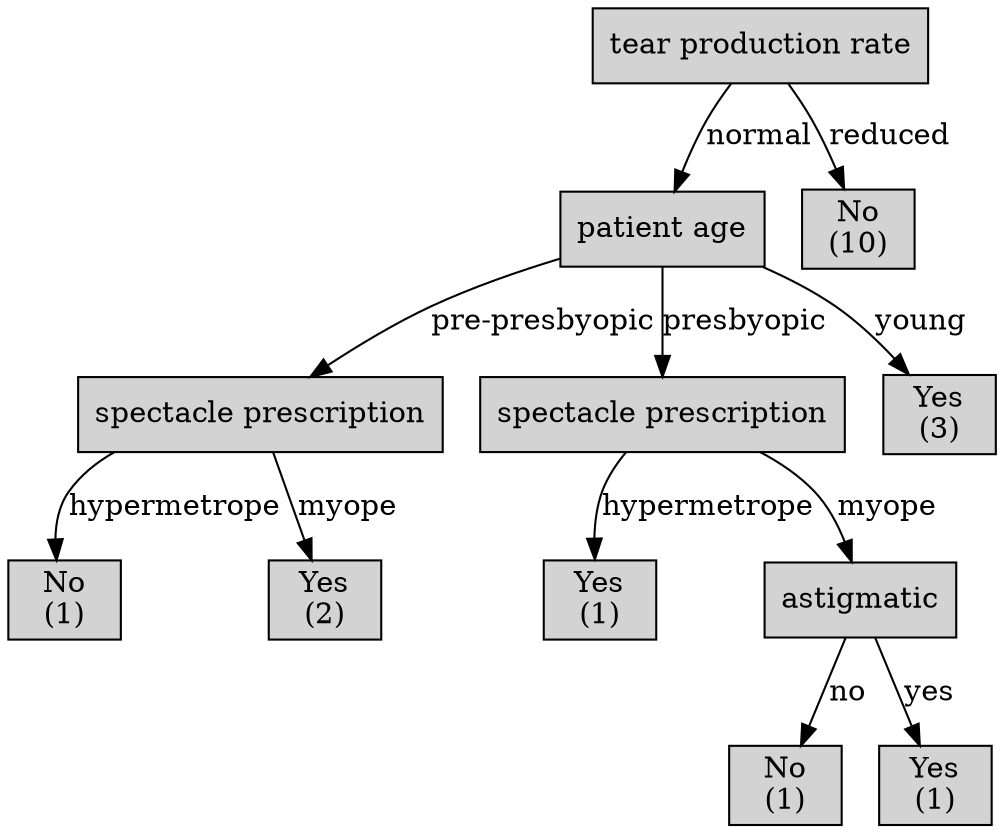 digraph ID3_Tree {
"0" [shape=box, style=filled, label="tear production rate
", weight=1]
"1" [shape=box, style=filled, label="patient age
", weight=2]
0 -> 1 [ label = "normal"];
"2" [shape=box, style=filled, label="spectacle prescription
", weight=3]
1 -> 2 [ label = "pre-presbyopic"];
"3" [shape=box, style=filled, label="No
(1)
", weight=4]
2 -> 3 [ label = "hypermetrope"];
"4" [shape=box, style=filled, label="Yes
(2)
", weight=4]
2 -> 4 [ label = "myope"];
"5" [shape=box, style=filled, label="spectacle prescription
", weight=3]
1 -> 5 [ label = "presbyopic"];
"6" [shape=box, style=filled, label="Yes
(1)
", weight=4]
5 -> 6 [ label = "hypermetrope"];
"7" [shape=box, style=filled, label="astigmatic
", weight=4]
5 -> 7 [ label = "myope"];
"8" [shape=box, style=filled, label="No
(1)
", weight=5]
7 -> 8 [ label = "no"];
"9" [shape=box, style=filled, label="Yes
(1)
", weight=5]
7 -> 9 [ label = "yes"];
"10" [shape=box, style=filled, label="Yes
(3)
", weight=3]
1 -> 10 [ label = "young"];
"11" [shape=box, style=filled, label="No
(10)
", weight=2]
0 -> 11 [ label = "reduced"];
{rank=same; 0;};
{rank=same; 1;11;};
{rank=same; 2;5;10;};
{rank=same; 3;4;6;7;};
{rank=same; 8;9;};
}
